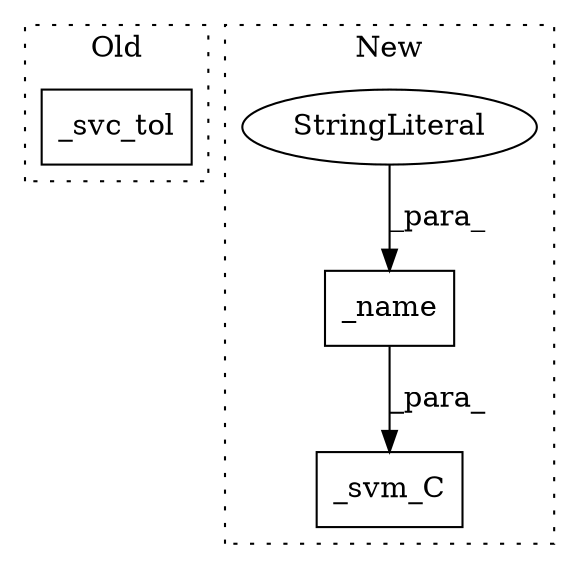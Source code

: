 digraph G {
subgraph cluster0 {
1 [label="_svc_tol" a="32" s="7433,7455" l="9,1" shape="box"];
label = "Old";
style="dotted";
}
subgraph cluster1 {
2 [label="_name" a="32" s="9857,9866" l="6,1" shape="box"];
3 [label="_svm_C" a="32" s="9850,9867" l="7,1" shape="box"];
4 [label="StringLiteral" a="45" s="9863" l="3" shape="ellipse"];
label = "New";
style="dotted";
}
2 -> 3 [label="_para_"];
4 -> 2 [label="_para_"];
}